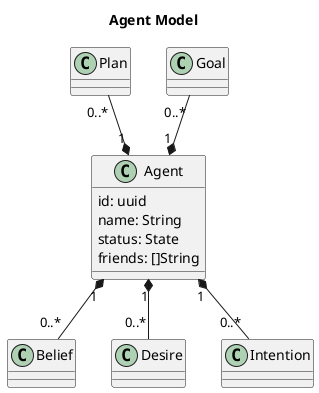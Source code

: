 @startuml

title Agent Model

class Agent {
    id: uuid
    name: String
    status: State
    friends: []String
}

Agent "1" *-- "0..*" Belief
Agent "1" *-- "0..*" Desire
Agent "1" *-- "0..*" Intention
Agent "1" *-up- "0..*" Goal
Agent "1" *-up- "0..*" Plan

@enduml